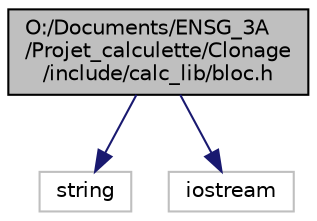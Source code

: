 digraph "O:/Documents/ENSG_3A/Projet_calculette/Clonage/include/calc_lib/bloc.h"
{
 // LATEX_PDF_SIZE
  edge [fontname="Helvetica",fontsize="10",labelfontname="Helvetica",labelfontsize="10"];
  node [fontname="Helvetica",fontsize="10",shape=record];
  Node1 [label="O:/Documents/ENSG_3A\l/Projet_calculette/Clonage\l/include/calc_lib/bloc.h",height=0.2,width=0.4,color="black", fillcolor="grey75", style="filled", fontcolor="black",tooltip="Bloc class defining the smallest element of the input string corresponding to the calculations to do."];
  Node1 -> Node2 [color="midnightblue",fontsize="10",style="solid",fontname="Helvetica"];
  Node2 [label="string",height=0.2,width=0.4,color="grey75", fillcolor="white", style="filled",tooltip=" "];
  Node1 -> Node3 [color="midnightblue",fontsize="10",style="solid",fontname="Helvetica"];
  Node3 [label="iostream",height=0.2,width=0.4,color="grey75", fillcolor="white", style="filled",tooltip=" "];
}
